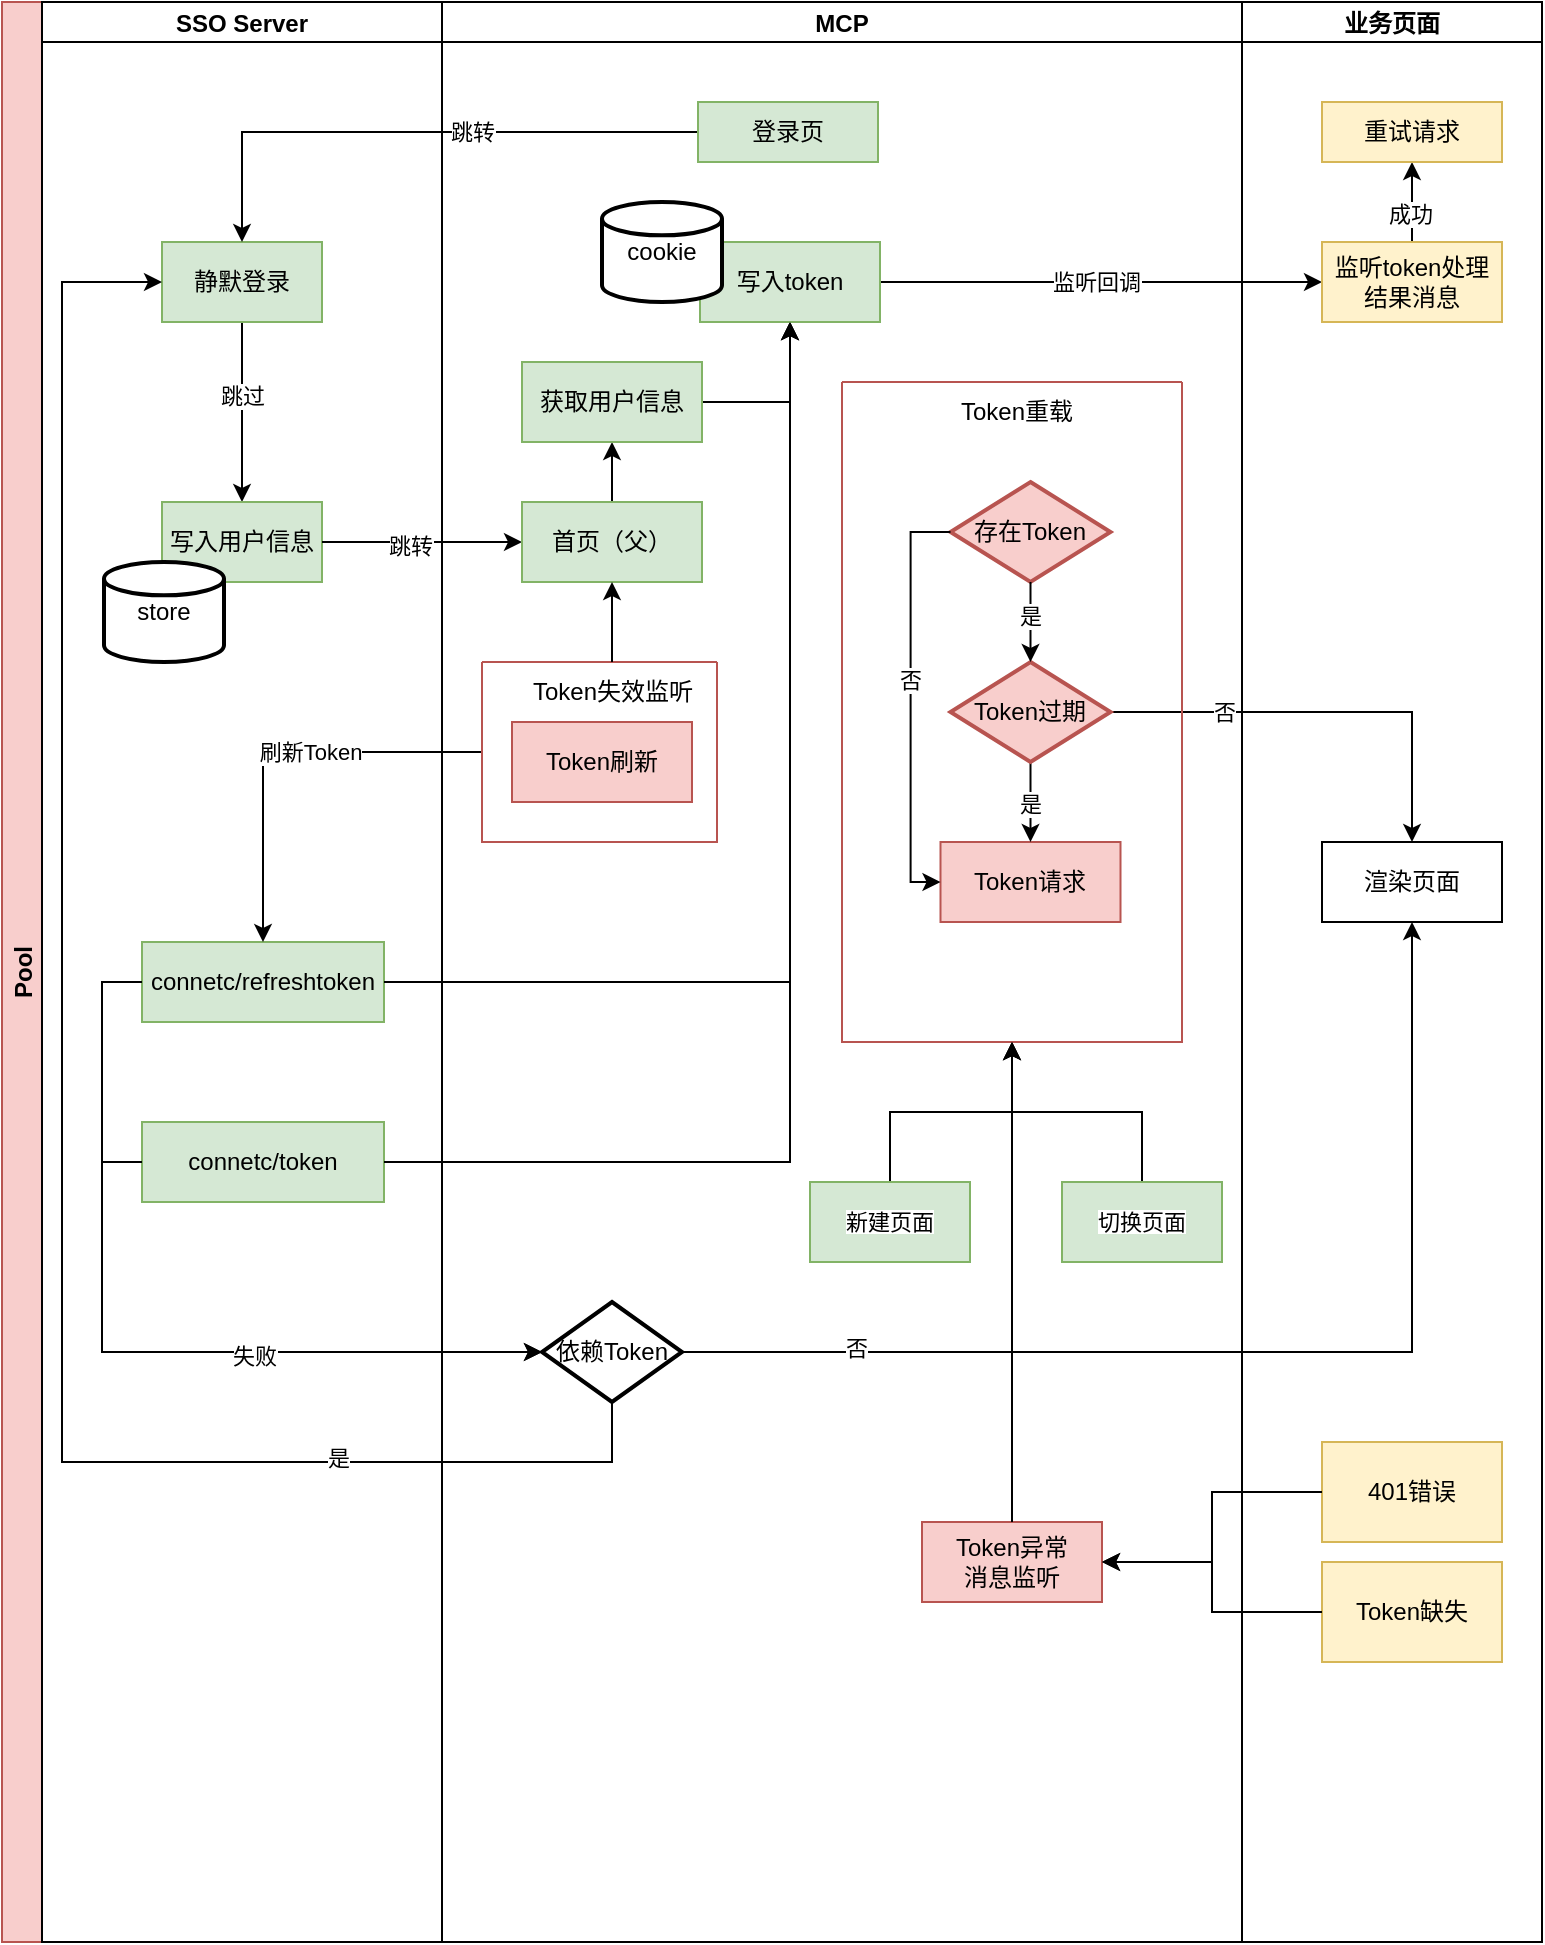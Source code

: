 <mxfile version="26.1.1">
  <diagram name="第 1 页" id="mMvDS8Gl5DTP-dUkQIf1">
    <mxGraphModel dx="1426" dy="747" grid="1" gridSize="10" guides="1" tooltips="1" connect="1" arrows="1" fold="1" page="1" pageScale="1" pageWidth="827" pageHeight="1169" math="0" shadow="0">
      <root>
        <mxCell id="0" />
        <mxCell id="1" parent="0" />
        <mxCell id="QluS-aAjsIgC2w83DEUZ-6" value="Pool" style="swimlane;childLayout=stackLayout;resizeParent=1;resizeParentMax=0;startSize=20;horizontal=0;horizontalStack=1;fillColor=#f8cecc;strokeColor=#b85450;" parent="1" vertex="1">
          <mxGeometry x="10" width="770" height="970" as="geometry" />
        </mxCell>
        <mxCell id="QluS-aAjsIgC2w83DEUZ-7" value="SSO Server" style="swimlane;startSize=20;" parent="QluS-aAjsIgC2w83DEUZ-6" vertex="1">
          <mxGeometry x="20" width="200" height="970" as="geometry" />
        </mxCell>
        <mxCell id="nYzu0JgBFqqFMGA5fvKE-6" style="edgeStyle=orthogonalEdgeStyle;rounded=0;orthogonalLoop=1;jettySize=auto;html=1;entryX=0.5;entryY=0;entryDx=0;entryDy=0;" parent="QluS-aAjsIgC2w83DEUZ-7" source="QluS-aAjsIgC2w83DEUZ-13" target="nYzu0JgBFqqFMGA5fvKE-5" edge="1">
          <mxGeometry relative="1" as="geometry" />
        </mxCell>
        <mxCell id="nYzu0JgBFqqFMGA5fvKE-7" value="跳过" style="edgeLabel;html=1;align=center;verticalAlign=middle;resizable=0;points=[];" parent="nYzu0JgBFqqFMGA5fvKE-6" vertex="1" connectable="0">
          <mxGeometry x="-0.178" relative="1" as="geometry">
            <mxPoint as="offset" />
          </mxGeometry>
        </mxCell>
        <mxCell id="QluS-aAjsIgC2w83DEUZ-13" value="静默登录" style="rounded=0;whiteSpace=wrap;html=1;fillColor=#d5e8d4;strokeColor=#82b366;" parent="QluS-aAjsIgC2w83DEUZ-7" vertex="1">
          <mxGeometry x="60" y="120" width="80" height="40" as="geometry" />
        </mxCell>
        <mxCell id="nYzu0JgBFqqFMGA5fvKE-5" value="写入用户信息" style="rounded=0;whiteSpace=wrap;html=1;fillColor=#d5e8d4;strokeColor=#82b366;" parent="QluS-aAjsIgC2w83DEUZ-7" vertex="1">
          <mxGeometry x="60" y="250" width="80" height="40" as="geometry" />
        </mxCell>
        <mxCell id="QluS-aAjsIgC2w83DEUZ-19" value="store" style="strokeWidth=2;html=1;shape=mxgraph.flowchart.database;whiteSpace=wrap;" parent="QluS-aAjsIgC2w83DEUZ-7" vertex="1">
          <mxGeometry x="31" y="280" width="60" height="50" as="geometry" />
        </mxCell>
        <mxCell id="rp30ESvSIAJqpPpiR4pG-10" value="connetc/refreshtoken" style="rounded=0;whiteSpace=wrap;html=1;fillColor=#d5e8d4;strokeColor=#82b366;" parent="QluS-aAjsIgC2w83DEUZ-7" vertex="1">
          <mxGeometry x="50" y="470" width="121" height="40" as="geometry" />
        </mxCell>
        <mxCell id="rp30ESvSIAJqpPpiR4pG-34" value="connetc/token" style="rounded=0;whiteSpace=wrap;html=1;fillColor=#d5e8d4;strokeColor=#82b366;" parent="QluS-aAjsIgC2w83DEUZ-7" vertex="1">
          <mxGeometry x="50" y="560" width="121" height="40" as="geometry" />
        </mxCell>
        <mxCell id="QluS-aAjsIgC2w83DEUZ-15" style="edgeStyle=orthogonalEdgeStyle;rounded=0;orthogonalLoop=1;jettySize=auto;html=1;entryX=0.5;entryY=0;entryDx=0;entryDy=0;" parent="QluS-aAjsIgC2w83DEUZ-6" source="QluS-aAjsIgC2w83DEUZ-10" target="QluS-aAjsIgC2w83DEUZ-13" edge="1">
          <mxGeometry relative="1" as="geometry" />
        </mxCell>
        <mxCell id="QluS-aAjsIgC2w83DEUZ-16" value="跳转" style="edgeLabel;html=1;align=center;verticalAlign=middle;resizable=0;points=[];" parent="QluS-aAjsIgC2w83DEUZ-15" vertex="1" connectable="0">
          <mxGeometry x="-0.2" relative="1" as="geometry">
            <mxPoint as="offset" />
          </mxGeometry>
        </mxCell>
        <mxCell id="QluS-aAjsIgC2w83DEUZ-17" style="edgeStyle=orthogonalEdgeStyle;rounded=0;orthogonalLoop=1;jettySize=auto;html=1;entryX=0;entryY=0.5;entryDx=0;entryDy=0;exitX=1;exitY=0.5;exitDx=0;exitDy=0;" parent="QluS-aAjsIgC2w83DEUZ-6" source="nYzu0JgBFqqFMGA5fvKE-5" target="QluS-aAjsIgC2w83DEUZ-12" edge="1">
          <mxGeometry relative="1" as="geometry" />
        </mxCell>
        <mxCell id="QluS-aAjsIgC2w83DEUZ-18" value="跳转" style="edgeLabel;html=1;align=center;verticalAlign=middle;resizable=0;points=[];" parent="QluS-aAjsIgC2w83DEUZ-17" vertex="1" connectable="0">
          <mxGeometry x="-0.12" y="-2" relative="1" as="geometry">
            <mxPoint as="offset" />
          </mxGeometry>
        </mxCell>
        <mxCell id="rp30ESvSIAJqpPpiR4pG-9" style="edgeStyle=orthogonalEdgeStyle;rounded=0;orthogonalLoop=1;jettySize=auto;html=1;entryX=0.5;entryY=1;entryDx=0;entryDy=0;exitX=1;exitY=0.5;exitDx=0;exitDy=0;" parent="QluS-aAjsIgC2w83DEUZ-6" source="rp30ESvSIAJqpPpiR4pG-10" target="QluS-aAjsIgC2w83DEUZ-30" edge="1">
          <mxGeometry relative="1" as="geometry" />
        </mxCell>
        <mxCell id="rp30ESvSIAJqpPpiR4pG-22" style="edgeStyle=orthogonalEdgeStyle;rounded=0;orthogonalLoop=1;jettySize=auto;html=1;entryX=0.5;entryY=0;entryDx=0;entryDy=0;exitX=0;exitY=0.5;exitDx=0;exitDy=0;" parent="QluS-aAjsIgC2w83DEUZ-6" source="rp30ESvSIAJqpPpiR4pG-2" target="rp30ESvSIAJqpPpiR4pG-10" edge="1">
          <mxGeometry relative="1" as="geometry" />
        </mxCell>
        <mxCell id="rp30ESvSIAJqpPpiR4pG-23" value="刷新Token" style="edgeLabel;html=1;align=center;verticalAlign=middle;resizable=0;points=[];" parent="rp30ESvSIAJqpPpiR4pG-22" vertex="1" connectable="0">
          <mxGeometry x="-0.246" y="-3" relative="1" as="geometry">
            <mxPoint x="-9" y="3" as="offset" />
          </mxGeometry>
        </mxCell>
        <mxCell id="rp30ESvSIAJqpPpiR4pG-35" style="edgeStyle=orthogonalEdgeStyle;rounded=0;orthogonalLoop=1;jettySize=auto;html=1;entryX=0.5;entryY=0;entryDx=0;entryDy=0;" parent="QluS-aAjsIgC2w83DEUZ-6" source="rp30ESvSIAJqpPpiR4pG-24" target="QluS-aAjsIgC2w83DEUZ-61" edge="1">
          <mxGeometry relative="1" as="geometry" />
        </mxCell>
        <mxCell id="rp30ESvSIAJqpPpiR4pG-40" value="否" style="edgeLabel;html=1;align=center;verticalAlign=middle;resizable=0;points=[];" parent="rp30ESvSIAJqpPpiR4pG-35" vertex="1" connectable="0">
          <mxGeometry x="-0.475" relative="1" as="geometry">
            <mxPoint as="offset" />
          </mxGeometry>
        </mxCell>
        <mxCell id="rp30ESvSIAJqpPpiR4pG-42" style="edgeStyle=orthogonalEdgeStyle;rounded=0;orthogonalLoop=1;jettySize=auto;html=1;exitX=1;exitY=0.5;exitDx=0;exitDy=0;entryX=0.5;entryY=1;entryDx=0;entryDy=0;" parent="QluS-aAjsIgC2w83DEUZ-6" source="rp30ESvSIAJqpPpiR4pG-34" target="QluS-aAjsIgC2w83DEUZ-30" edge="1">
          <mxGeometry relative="1" as="geometry">
            <Array as="points">
              <mxPoint x="394" y="580" />
            </Array>
          </mxGeometry>
        </mxCell>
        <mxCell id="rp30ESvSIAJqpPpiR4pG-43" style="edgeStyle=orthogonalEdgeStyle;rounded=0;orthogonalLoop=1;jettySize=auto;html=1;" parent="QluS-aAjsIgC2w83DEUZ-6" source="QluS-aAjsIgC2w83DEUZ-30" target="KIUjc3lk86y1q8A7Fn4e-26" edge="1">
          <mxGeometry relative="1" as="geometry" />
        </mxCell>
        <mxCell id="rp30ESvSIAJqpPpiR4pG-46" value="监听回调" style="edgeLabel;html=1;align=center;verticalAlign=middle;resizable=0;points=[];" parent="rp30ESvSIAJqpPpiR4pG-43" vertex="1" connectable="0">
          <mxGeometry x="-0.204" relative="1" as="geometry">
            <mxPoint x="20" as="offset" />
          </mxGeometry>
        </mxCell>
        <mxCell id="QluS-aAjsIgC2w83DEUZ-8" value="MCP" style="swimlane;startSize=20;" parent="QluS-aAjsIgC2w83DEUZ-6" vertex="1">
          <mxGeometry x="220" width="400" height="970" as="geometry" />
        </mxCell>
        <mxCell id="QluS-aAjsIgC2w83DEUZ-10" value="登录页" style="rounded=0;whiteSpace=wrap;html=1;fillColor=#d5e8d4;strokeColor=#82b366;" parent="QluS-aAjsIgC2w83DEUZ-8" vertex="1">
          <mxGeometry x="128" y="50" width="90" height="30" as="geometry" />
        </mxCell>
        <mxCell id="QluS-aAjsIgC2w83DEUZ-31" style="edgeStyle=orthogonalEdgeStyle;rounded=0;orthogonalLoop=1;jettySize=auto;html=1;entryX=0.5;entryY=1;entryDx=0;entryDy=0;" parent="QluS-aAjsIgC2w83DEUZ-8" source="QluS-aAjsIgC2w83DEUZ-12" target="nYzu0JgBFqqFMGA5fvKE-3" edge="1">
          <mxGeometry relative="1" as="geometry" />
        </mxCell>
        <mxCell id="QluS-aAjsIgC2w83DEUZ-12" value="首页（父）" style="rounded=0;whiteSpace=wrap;html=1;fillColor=#d5e8d4;strokeColor=#82b366;" parent="QluS-aAjsIgC2w83DEUZ-8" vertex="1">
          <mxGeometry x="40" y="250" width="90" height="40" as="geometry" />
        </mxCell>
        <mxCell id="VazsbbnlFcYlI6Tm8boF-8" style="edgeStyle=orthogonalEdgeStyle;rounded=0;orthogonalLoop=1;jettySize=auto;html=1;entryX=0.5;entryY=1;entryDx=0;entryDy=0;" edge="1" parent="QluS-aAjsIgC2w83DEUZ-8" source="QluS-aAjsIgC2w83DEUZ-24" target="rp30ESvSIAJqpPpiR4pG-18">
          <mxGeometry relative="1" as="geometry" />
        </mxCell>
        <mxCell id="QluS-aAjsIgC2w83DEUZ-24" value="&lt;span style=&quot;font-size: 11px; text-wrap-mode: nowrap; background-color: rgb(255, 255, 255);&quot;&gt;新建页面&lt;/span&gt;" style="rounded=0;whiteSpace=wrap;html=1;fillColor=#d5e8d4;strokeColor=#82b366;" parent="QluS-aAjsIgC2w83DEUZ-8" vertex="1">
          <mxGeometry x="184" y="590" width="80" height="40" as="geometry" />
        </mxCell>
        <mxCell id="QluS-aAjsIgC2w83DEUZ-30" value="写入token" style="rounded=0;whiteSpace=wrap;html=1;fillColor=#d5e8d4;strokeColor=#82b366;" parent="QluS-aAjsIgC2w83DEUZ-8" vertex="1">
          <mxGeometry x="129" y="120" width="90" height="40" as="geometry" />
        </mxCell>
        <mxCell id="QluS-aAjsIgC2w83DEUZ-38" value="cookie" style="strokeWidth=2;html=1;shape=mxgraph.flowchart.database;whiteSpace=wrap;" parent="QluS-aAjsIgC2w83DEUZ-8" vertex="1">
          <mxGeometry x="80" y="100" width="60" height="50" as="geometry" />
        </mxCell>
        <mxCell id="nYzu0JgBFqqFMGA5fvKE-4" style="edgeStyle=orthogonalEdgeStyle;rounded=0;orthogonalLoop=1;jettySize=auto;html=1;entryX=0.5;entryY=1;entryDx=0;entryDy=0;exitX=1;exitY=0.5;exitDx=0;exitDy=0;" parent="QluS-aAjsIgC2w83DEUZ-8" source="nYzu0JgBFqqFMGA5fvKE-3" target="QluS-aAjsIgC2w83DEUZ-30" edge="1">
          <mxGeometry relative="1" as="geometry" />
        </mxCell>
        <mxCell id="nYzu0JgBFqqFMGA5fvKE-3" value="获取用户信息" style="rounded=0;whiteSpace=wrap;html=1;fillColor=#d5e8d4;strokeColor=#82b366;" parent="QluS-aAjsIgC2w83DEUZ-8" vertex="1">
          <mxGeometry x="40" y="180" width="90" height="40" as="geometry" />
        </mxCell>
        <mxCell id="rp30ESvSIAJqpPpiR4pG-2" value="" style="swimlane;startSize=0;fillColor=#f8cecc;strokeColor=#b85450;" parent="QluS-aAjsIgC2w83DEUZ-8" vertex="1">
          <mxGeometry x="20" y="330" width="117.5" height="90" as="geometry">
            <mxRectangle x="68" y="320" width="50" height="40" as="alternateBounds" />
          </mxGeometry>
        </mxCell>
        <mxCell id="rp30ESvSIAJqpPpiR4pG-3" value="Token失效监听" style="text;html=1;align=center;verticalAlign=middle;resizable=0;points=[];autosize=1;strokeColor=none;fillColor=none;" parent="rp30ESvSIAJqpPpiR4pG-2" vertex="1">
          <mxGeometry x="15" width="100" height="30" as="geometry" />
        </mxCell>
        <mxCell id="rp30ESvSIAJqpPpiR4pG-5" value="Token刷新" style="rounded=0;whiteSpace=wrap;html=1;fillColor=#f8cecc;strokeColor=#b85450;" parent="rp30ESvSIAJqpPpiR4pG-2" vertex="1">
          <mxGeometry x="15" y="30" width="90" height="40" as="geometry" />
        </mxCell>
        <mxCell id="rp30ESvSIAJqpPpiR4pG-7" style="edgeStyle=orthogonalEdgeStyle;rounded=0;orthogonalLoop=1;jettySize=auto;html=1;entryX=0.5;entryY=1;entryDx=0;entryDy=0;" parent="QluS-aAjsIgC2w83DEUZ-8" source="rp30ESvSIAJqpPpiR4pG-3" target="QluS-aAjsIgC2w83DEUZ-12" edge="1">
          <mxGeometry relative="1" as="geometry" />
        </mxCell>
        <mxCell id="rp30ESvSIAJqpPpiR4pG-18" value="" style="swimlane;startSize=0;fillColor=#f8cecc;strokeColor=#b85450;" parent="QluS-aAjsIgC2w83DEUZ-8" vertex="1">
          <mxGeometry x="200" y="190" width="170" height="330" as="geometry">
            <mxRectangle x="68" y="320" width="50" height="40" as="alternateBounds" />
          </mxGeometry>
        </mxCell>
        <mxCell id="rp30ESvSIAJqpPpiR4pG-19" value="Token重载" style="text;html=1;align=center;verticalAlign=middle;resizable=0;points=[];autosize=1;strokeColor=none;fillColor=none;" parent="rp30ESvSIAJqpPpiR4pG-18" vertex="1">
          <mxGeometry x="46.75" width="80" height="30" as="geometry" />
        </mxCell>
        <mxCell id="rp30ESvSIAJqpPpiR4pG-20" value="Token请求" style="rounded=0;whiteSpace=wrap;html=1;fillColor=#f8cecc;strokeColor=#b85450;" parent="rp30ESvSIAJqpPpiR4pG-18" vertex="1">
          <mxGeometry x="49.25" y="230" width="90" height="40" as="geometry" />
        </mxCell>
        <mxCell id="rp30ESvSIAJqpPpiR4pG-21" value="存在Token" style="strokeWidth=2;html=1;shape=mxgraph.flowchart.decision;whiteSpace=wrap;fillColor=#f8cecc;strokeColor=#b85450;" parent="rp30ESvSIAJqpPpiR4pG-18" vertex="1">
          <mxGeometry x="54.25" y="50" width="80" height="50" as="geometry" />
        </mxCell>
        <mxCell id="rp30ESvSIAJqpPpiR4pG-26" style="edgeStyle=orthogonalEdgeStyle;rounded=0;orthogonalLoop=1;jettySize=auto;html=1;" parent="rp30ESvSIAJqpPpiR4pG-18" source="rp30ESvSIAJqpPpiR4pG-24" target="rp30ESvSIAJqpPpiR4pG-20" edge="1">
          <mxGeometry relative="1" as="geometry" />
        </mxCell>
        <mxCell id="rp30ESvSIAJqpPpiR4pG-39" value="是" style="edgeLabel;html=1;align=center;verticalAlign=middle;resizable=0;points=[];" parent="rp30ESvSIAJqpPpiR4pG-26" vertex="1" connectable="0">
          <mxGeometry x="0.05" y="-1" relative="1" as="geometry">
            <mxPoint as="offset" />
          </mxGeometry>
        </mxCell>
        <mxCell id="rp30ESvSIAJqpPpiR4pG-24" value="Token过期" style="strokeWidth=2;html=1;shape=mxgraph.flowchart.decision;whiteSpace=wrap;fillColor=#f8cecc;strokeColor=#b85450;" parent="rp30ESvSIAJqpPpiR4pG-18" vertex="1">
          <mxGeometry x="54.25" y="140" width="80" height="50" as="geometry" />
        </mxCell>
        <mxCell id="rp30ESvSIAJqpPpiR4pG-25" style="edgeStyle=orthogonalEdgeStyle;rounded=0;orthogonalLoop=1;jettySize=auto;html=1;" parent="rp30ESvSIAJqpPpiR4pG-18" source="rp30ESvSIAJqpPpiR4pG-21" target="rp30ESvSIAJqpPpiR4pG-24" edge="1">
          <mxGeometry relative="1" as="geometry" />
        </mxCell>
        <mxCell id="rp30ESvSIAJqpPpiR4pG-36" value="是" style="edgeLabel;html=1;align=center;verticalAlign=middle;resizable=0;points=[];" parent="rp30ESvSIAJqpPpiR4pG-25" vertex="1" connectable="0">
          <mxGeometry x="-0.15" y="-1" relative="1" as="geometry">
            <mxPoint as="offset" />
          </mxGeometry>
        </mxCell>
        <mxCell id="rp30ESvSIAJqpPpiR4pG-37" style="edgeStyle=orthogonalEdgeStyle;rounded=0;orthogonalLoop=1;jettySize=auto;html=1;entryX=0;entryY=0.5;entryDx=0;entryDy=0;exitX=0;exitY=0.5;exitDx=0;exitDy=0;exitPerimeter=0;" parent="rp30ESvSIAJqpPpiR4pG-18" source="rp30ESvSIAJqpPpiR4pG-21" target="rp30ESvSIAJqpPpiR4pG-20" edge="1">
          <mxGeometry relative="1" as="geometry" />
        </mxCell>
        <mxCell id="rp30ESvSIAJqpPpiR4pG-38" value="否" style="edgeLabel;html=1;align=center;verticalAlign=middle;resizable=0;points=[];" parent="rp30ESvSIAJqpPpiR4pG-37" vertex="1" connectable="0">
          <mxGeometry x="-0.108" y="-1" relative="1" as="geometry">
            <mxPoint as="offset" />
          </mxGeometry>
        </mxCell>
        <mxCell id="VazsbbnlFcYlI6Tm8boF-9" style="edgeStyle=orthogonalEdgeStyle;rounded=0;orthogonalLoop=1;jettySize=auto;html=1;entryX=0.5;entryY=1;entryDx=0;entryDy=0;" edge="1" parent="QluS-aAjsIgC2w83DEUZ-8" source="rp30ESvSIAJqpPpiR4pG-54" target="rp30ESvSIAJqpPpiR4pG-18">
          <mxGeometry relative="1" as="geometry" />
        </mxCell>
        <mxCell id="rp30ESvSIAJqpPpiR4pG-54" value="&lt;span style=&quot;font-size: 11px; text-wrap-mode: nowrap; background-color: rgb(255, 255, 255);&quot;&gt;切换页面&lt;/span&gt;" style="rounded=0;whiteSpace=wrap;html=1;fillColor=#d5e8d4;strokeColor=#82b366;" parent="QluS-aAjsIgC2w83DEUZ-8" vertex="1">
          <mxGeometry x="310" y="590" width="80" height="40" as="geometry" />
        </mxCell>
        <mxCell id="VazsbbnlFcYlI6Tm8boF-1" value="依赖Token" style="strokeWidth=2;html=1;shape=mxgraph.flowchart.decision;whiteSpace=wrap;" vertex="1" parent="QluS-aAjsIgC2w83DEUZ-8">
          <mxGeometry x="50" y="650" width="70" height="50" as="geometry" />
        </mxCell>
        <mxCell id="rp30ESvSIAJqpPpiR4pG-52" value="Token异常&lt;div&gt;消息监听&lt;/div&gt;" style="rounded=0;whiteSpace=wrap;html=1;fillColor=#f8cecc;strokeColor=#b85450;" parent="QluS-aAjsIgC2w83DEUZ-8" vertex="1">
          <mxGeometry x="240" y="760" width="90" height="40" as="geometry" />
        </mxCell>
        <mxCell id="VazsbbnlFcYlI6Tm8boF-10" style="edgeStyle=orthogonalEdgeStyle;rounded=0;orthogonalLoop=1;jettySize=auto;html=1;entryX=0.5;entryY=1;entryDx=0;entryDy=0;" edge="1" parent="QluS-aAjsIgC2w83DEUZ-8" source="rp30ESvSIAJqpPpiR4pG-52" target="rp30ESvSIAJqpPpiR4pG-18">
          <mxGeometry relative="1" as="geometry" />
        </mxCell>
        <mxCell id="QluS-aAjsIgC2w83DEUZ-9" value="业务页面" style="swimlane;startSize=20;" parent="QluS-aAjsIgC2w83DEUZ-6" vertex="1">
          <mxGeometry x="620" width="150" height="970" as="geometry" />
        </mxCell>
        <mxCell id="QluS-aAjsIgC2w83DEUZ-61" value="渲染页面" style="rounded=0;whiteSpace=wrap;html=1;" parent="QluS-aAjsIgC2w83DEUZ-9" vertex="1">
          <mxGeometry x="40" y="420" width="90" height="40" as="geometry" />
        </mxCell>
        <mxCell id="KIUjc3lk86y1q8A7Fn4e-28" style="edgeStyle=orthogonalEdgeStyle;rounded=0;orthogonalLoop=1;jettySize=auto;html=1;entryX=0.5;entryY=1;entryDx=0;entryDy=0;exitX=0.5;exitY=0;exitDx=0;exitDy=0;" parent="QluS-aAjsIgC2w83DEUZ-9" source="KIUjc3lk86y1q8A7Fn4e-26" target="KIUjc3lk86y1q8A7Fn4e-29" edge="1">
          <mxGeometry relative="1" as="geometry">
            <mxPoint x="171" y="750" as="targetPoint" />
          </mxGeometry>
        </mxCell>
        <mxCell id="KIUjc3lk86y1q8A7Fn4e-31" value="成功" style="edgeLabel;html=1;align=center;verticalAlign=middle;resizable=0;points=[];" parent="KIUjc3lk86y1q8A7Fn4e-28" vertex="1" connectable="0">
          <mxGeometry x="-0.3" y="1" relative="1" as="geometry">
            <mxPoint as="offset" />
          </mxGeometry>
        </mxCell>
        <mxCell id="KIUjc3lk86y1q8A7Fn4e-26" value="监听token处理结果消息" style="rounded=0;whiteSpace=wrap;html=1;fillColor=#fff2cc;strokeColor=#d6b656;" parent="QluS-aAjsIgC2w83DEUZ-9" vertex="1">
          <mxGeometry x="40" y="120" width="90" height="40" as="geometry" />
        </mxCell>
        <mxCell id="KIUjc3lk86y1q8A7Fn4e-29" value="重试请求" style="rounded=0;whiteSpace=wrap;html=1;fillColor=#fff2cc;strokeColor=#d6b656;" parent="QluS-aAjsIgC2w83DEUZ-9" vertex="1">
          <mxGeometry x="40" y="50" width="90" height="30" as="geometry" />
        </mxCell>
        <mxCell id="KIUjc3lk86y1q8A7Fn4e-24" value="401错误" style="rounded=0;whiteSpace=wrap;html=1;fillColor=#fff2cc;strokeColor=#d6b656;" parent="QluS-aAjsIgC2w83DEUZ-9" vertex="1">
          <mxGeometry x="40" y="720" width="90" height="50" as="geometry" />
        </mxCell>
        <mxCell id="rp30ESvSIAJqpPpiR4pG-50" value="Token缺失" style="rounded=0;whiteSpace=wrap;html=1;fillColor=#fff2cc;strokeColor=#d6b656;" parent="QluS-aAjsIgC2w83DEUZ-9" vertex="1">
          <mxGeometry x="40" y="780" width="90" height="50" as="geometry" />
        </mxCell>
        <mxCell id="VazsbbnlFcYlI6Tm8boF-3" style="edgeStyle=orthogonalEdgeStyle;rounded=0;orthogonalLoop=1;jettySize=auto;html=1;entryX=0;entryY=0.5;entryDx=0;entryDy=0;entryPerimeter=0;" edge="1" parent="QluS-aAjsIgC2w83DEUZ-6" source="rp30ESvSIAJqpPpiR4pG-10" target="VazsbbnlFcYlI6Tm8boF-1">
          <mxGeometry relative="1" as="geometry">
            <Array as="points">
              <mxPoint x="50" y="490" />
              <mxPoint x="50" y="675" />
            </Array>
          </mxGeometry>
        </mxCell>
        <mxCell id="VazsbbnlFcYlI6Tm8boF-4" style="edgeStyle=orthogonalEdgeStyle;rounded=0;orthogonalLoop=1;jettySize=auto;html=1;entryX=0;entryY=0.5;entryDx=0;entryDy=0;entryPerimeter=0;" edge="1" parent="QluS-aAjsIgC2w83DEUZ-6" source="rp30ESvSIAJqpPpiR4pG-34" target="VazsbbnlFcYlI6Tm8boF-1">
          <mxGeometry relative="1" as="geometry">
            <Array as="points">
              <mxPoint x="50" y="580" />
              <mxPoint x="50" y="675" />
            </Array>
          </mxGeometry>
        </mxCell>
        <mxCell id="VazsbbnlFcYlI6Tm8boF-5" value="失败" style="edgeLabel;html=1;align=center;verticalAlign=middle;resizable=0;points=[];" vertex="1" connectable="0" parent="VazsbbnlFcYlI6Tm8boF-4">
          <mxGeometry x="0.14" y="-2" relative="1" as="geometry">
            <mxPoint as="offset" />
          </mxGeometry>
        </mxCell>
        <mxCell id="VazsbbnlFcYlI6Tm8boF-6" style="edgeStyle=orthogonalEdgeStyle;rounded=0;orthogonalLoop=1;jettySize=auto;html=1;entryX=0;entryY=0.5;entryDx=0;entryDy=0;exitX=0.5;exitY=1;exitDx=0;exitDy=0;exitPerimeter=0;" edge="1" parent="QluS-aAjsIgC2w83DEUZ-6" source="VazsbbnlFcYlI6Tm8boF-1" target="QluS-aAjsIgC2w83DEUZ-13">
          <mxGeometry relative="1" as="geometry">
            <Array as="points">
              <mxPoint x="305" y="730" />
              <mxPoint x="30" y="730" />
              <mxPoint x="30" y="140" />
            </Array>
          </mxGeometry>
        </mxCell>
        <mxCell id="VazsbbnlFcYlI6Tm8boF-7" value="是" style="edgeLabel;html=1;align=center;verticalAlign=middle;resizable=0;points=[];" vertex="1" connectable="0" parent="VazsbbnlFcYlI6Tm8boF-6">
          <mxGeometry x="-0.647" y="-2" relative="1" as="geometry">
            <mxPoint as="offset" />
          </mxGeometry>
        </mxCell>
        <mxCell id="rp30ESvSIAJqpPpiR4pG-57" style="edgeStyle=orthogonalEdgeStyle;rounded=0;orthogonalLoop=1;jettySize=auto;html=1;entryX=1;entryY=0.5;entryDx=0;entryDy=0;" parent="QluS-aAjsIgC2w83DEUZ-6" source="KIUjc3lk86y1q8A7Fn4e-24" target="rp30ESvSIAJqpPpiR4pG-52" edge="1">
          <mxGeometry relative="1" as="geometry" />
        </mxCell>
        <mxCell id="rp30ESvSIAJqpPpiR4pG-58" style="edgeStyle=orthogonalEdgeStyle;rounded=0;orthogonalLoop=1;jettySize=auto;html=1;entryX=1;entryY=0.5;entryDx=0;entryDy=0;" parent="QluS-aAjsIgC2w83DEUZ-6" source="rp30ESvSIAJqpPpiR4pG-50" target="rp30ESvSIAJqpPpiR4pG-52" edge="1">
          <mxGeometry relative="1" as="geometry" />
        </mxCell>
        <mxCell id="VazsbbnlFcYlI6Tm8boF-11" style="edgeStyle=orthogonalEdgeStyle;rounded=0;orthogonalLoop=1;jettySize=auto;html=1;entryX=0.5;entryY=1;entryDx=0;entryDy=0;" edge="1" parent="QluS-aAjsIgC2w83DEUZ-6" source="VazsbbnlFcYlI6Tm8boF-1" target="QluS-aAjsIgC2w83DEUZ-61">
          <mxGeometry relative="1" as="geometry" />
        </mxCell>
        <mxCell id="VazsbbnlFcYlI6Tm8boF-12" value="否" style="edgeLabel;html=1;align=center;verticalAlign=middle;resizable=0;points=[];" vertex="1" connectable="0" parent="VazsbbnlFcYlI6Tm8boF-11">
          <mxGeometry x="-0.7" y="2" relative="1" as="geometry">
            <mxPoint as="offset" />
          </mxGeometry>
        </mxCell>
      </root>
    </mxGraphModel>
  </diagram>
</mxfile>
